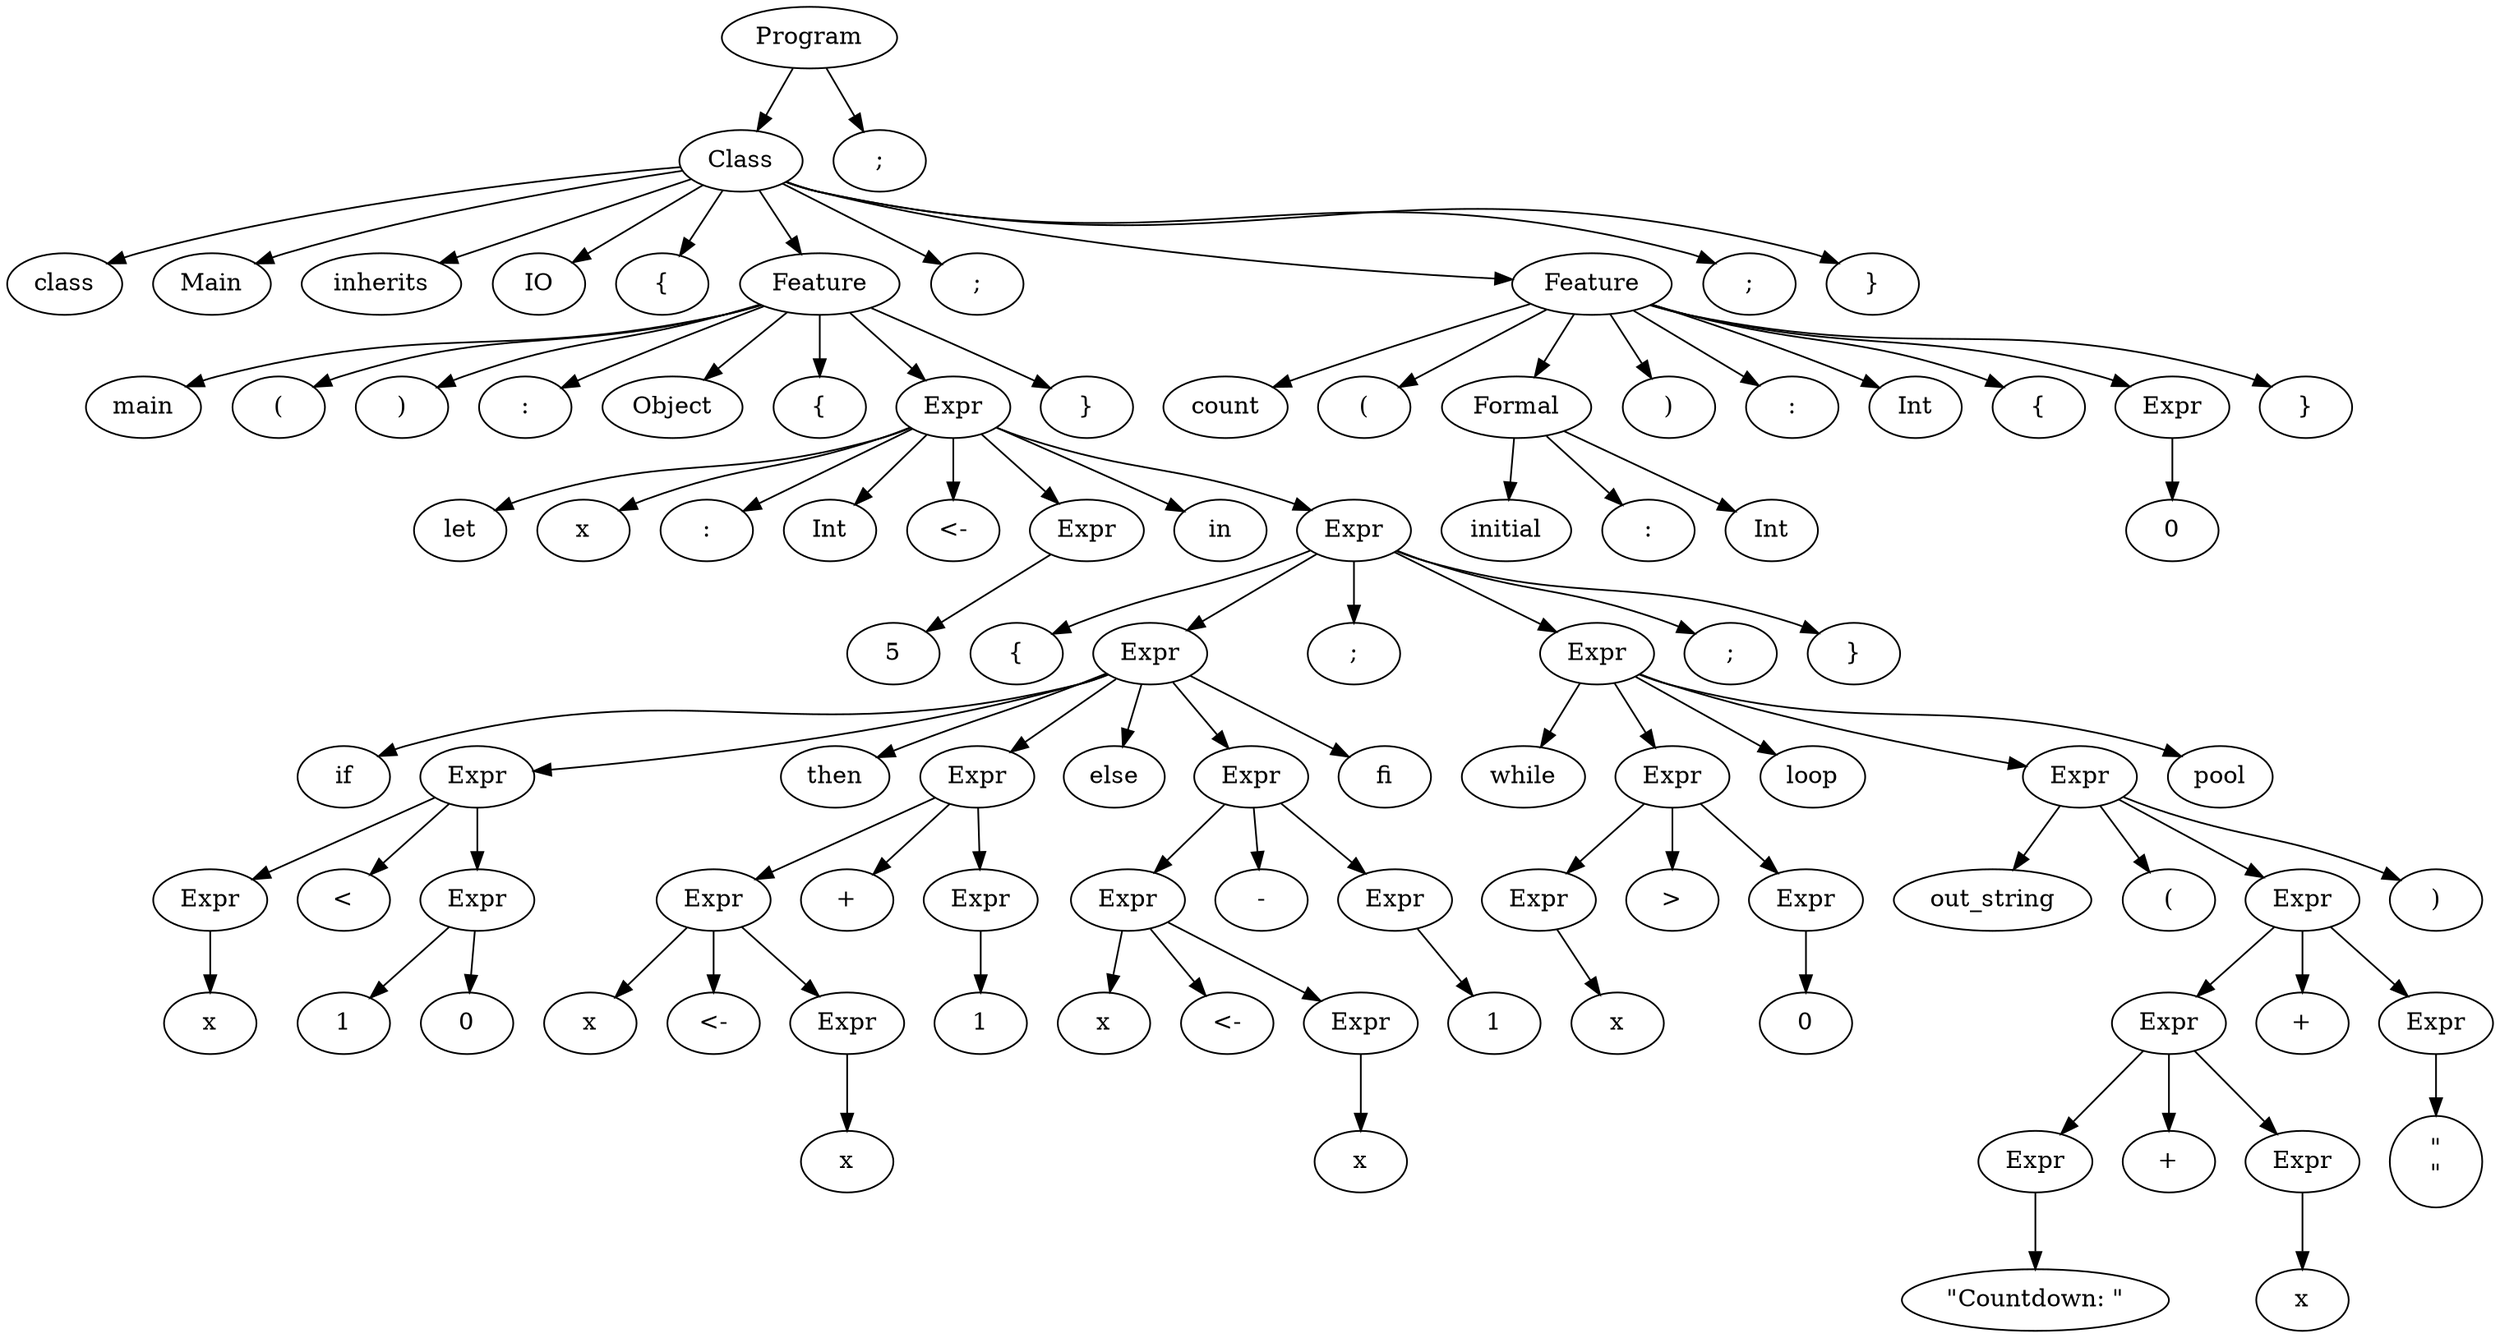 digraph {
	0 [label=Program]
	0 -> 1
	1 [label=Class]
	1 -> 2
	2 [label=class]
	1 -> 3
	3 [label=Main]
	1 -> 4
	4 [label=inherits]
	1 -> 5
	5 [label=IO]
	1 -> 6
	6 [label="{"]
	1 -> 7
	7 [label=Feature]
	7 -> 8
	8 [label=main]
	7 -> 9
	9 [label="("]
	7 -> 10
	10 [label=")"]
	7 -> 11
	11 [label=":"]
	7 -> 12
	12 [label=Object]
	7 -> 13
	13 [label="{"]
	7 -> 14
	14 [label=Expr]
	14 -> 15
	15 [label=let]
	14 -> 16
	16 [label=x]
	14 -> 17
	17 [label=":"]
	14 -> 18
	18 [label=Int]
	14 -> 19
	19 [label="<-"]
	14 -> 20
	20 [label=Expr]
	20 -> 21
	21 [label=5]
	14 -> 22
	22 [label=in]
	14 -> 23
	23 [label=Expr]
	23 -> 24
	24 [label="{"]
	23 -> 25
	25 [label=Expr]
	25 -> 26
	26 [label=if]
	25 -> 27
	27 [label=Expr]
	27 -> 28
	28 [label=Expr]
	28 -> 29
	29 [label=x]
	27 -> 30
	30 [label="<"]
	27 -> 31
	31 [label=Expr]
	31 -> 32
	32 [label=1]
	31 -> 33
	33 [label=0]
	25 -> 34
	34 [label=then]
	25 -> 35
	35 [label=Expr]
	35 -> 36
	36 [label=Expr]
	36 -> 37
	37 [label=x]
	36 -> 38
	38 [label="<-"]
	36 -> 39
	39 [label=Expr]
	39 -> 40
	40 [label=x]
	35 -> 41
	41 [label="+"]
	35 -> 42
	42 [label=Expr]
	42 -> 43
	43 [label=1]
	25 -> 44
	44 [label=else]
	25 -> 45
	45 [label=Expr]
	45 -> 46
	46 [label=Expr]
	46 -> 47
	47 [label=x]
	46 -> 48
	48 [label="<-"]
	46 -> 49
	49 [label=Expr]
	49 -> 50
	50 [label=x]
	45 -> 51
	51 [label="-"]
	45 -> 52
	52 [label=Expr]
	52 -> 53
	53 [label=1]
	25 -> 54
	54 [label=fi]
	23 -> 55
	55 [label=";"]
	23 -> 56
	56 [label=Expr]
	56 -> 57
	57 [label=while]
	56 -> 58
	58 [label=Expr]
	58 -> 59
	59 [label=Expr]
	59 -> 60
	60 [label=x]
	58 -> 61
	61 [label=">"]
	58 -> 62
	62 [label=Expr]
	62 -> 63
	63 [label=0]
	56 -> 64
	64 [label=loop]
	56 -> 65
	65 [label=Expr]
	65 -> 66
	66 [label=out_string]
	65 -> 67
	67 [label="("]
	65 -> 68
	68 [label=Expr]
	68 -> 69
	69 [label=Expr]
	69 -> 70
	70 [label=Expr]
	70 -> 71
	71 [label="\"Countdown: \""]
	69 -> 72
	72 [label="+"]
	69 -> 73
	73 [label=Expr]
	73 -> 74
	74 [label=x]
	68 -> 75
	75 [label="+"]
	68 -> 76
	76 [label=Expr]
	76 -> 77
	77 [label="\"\n\""]
	65 -> 78
	78 [label=")"]
	56 -> 79
	79 [label=pool]
	23 -> 80
	80 [label=";"]
	23 -> 81
	81 [label="}"]
	7 -> 82
	82 [label="}"]
	1 -> 83
	83 [label=";"]
	1 -> 84
	84 [label=Feature]
	84 -> 85
	85 [label=count]
	84 -> 86
	86 [label="("]
	84 -> 87
	87 [label=Formal]
	87 -> 88
	88 [label=initial]
	87 -> 89
	89 [label=":"]
	87 -> 90
	90 [label=Int]
	84 -> 91
	91 [label=")"]
	84 -> 92
	92 [label=":"]
	84 -> 93
	93 [label=Int]
	84 -> 94
	94 [label="{"]
	84 -> 95
	95 [label=Expr]
	95 -> 96
	96 [label=0]
	84 -> 97
	97 [label="}"]
	1 -> 98
	98 [label=";"]
	1 -> 99
	99 [label="}"]
	0 -> 100
	100 [label=";"]
}
